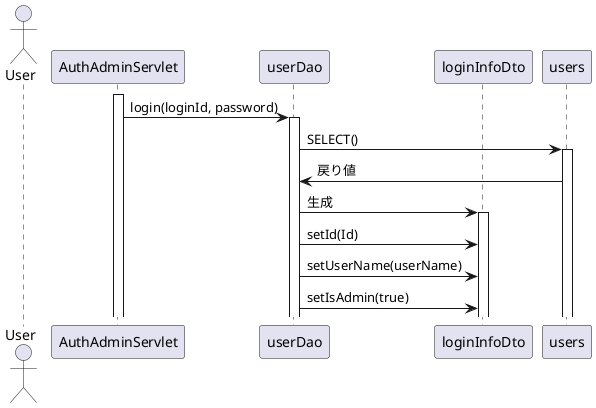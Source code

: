 @startuml
actor User
participant AuthAdminServlet as A
participant userDao as B
participant loginInfoDto as C
participant users as D
activate A
A -> B: login(loginId, password)
activate B
B -> D: SELECT()
activate D
D -> B: 戻り値
B -> C: 生成
activate C
B -> C: setId(Id)
B -> C: setUserName(userName)
B -> C: setIsAdmin(true)
@enduml